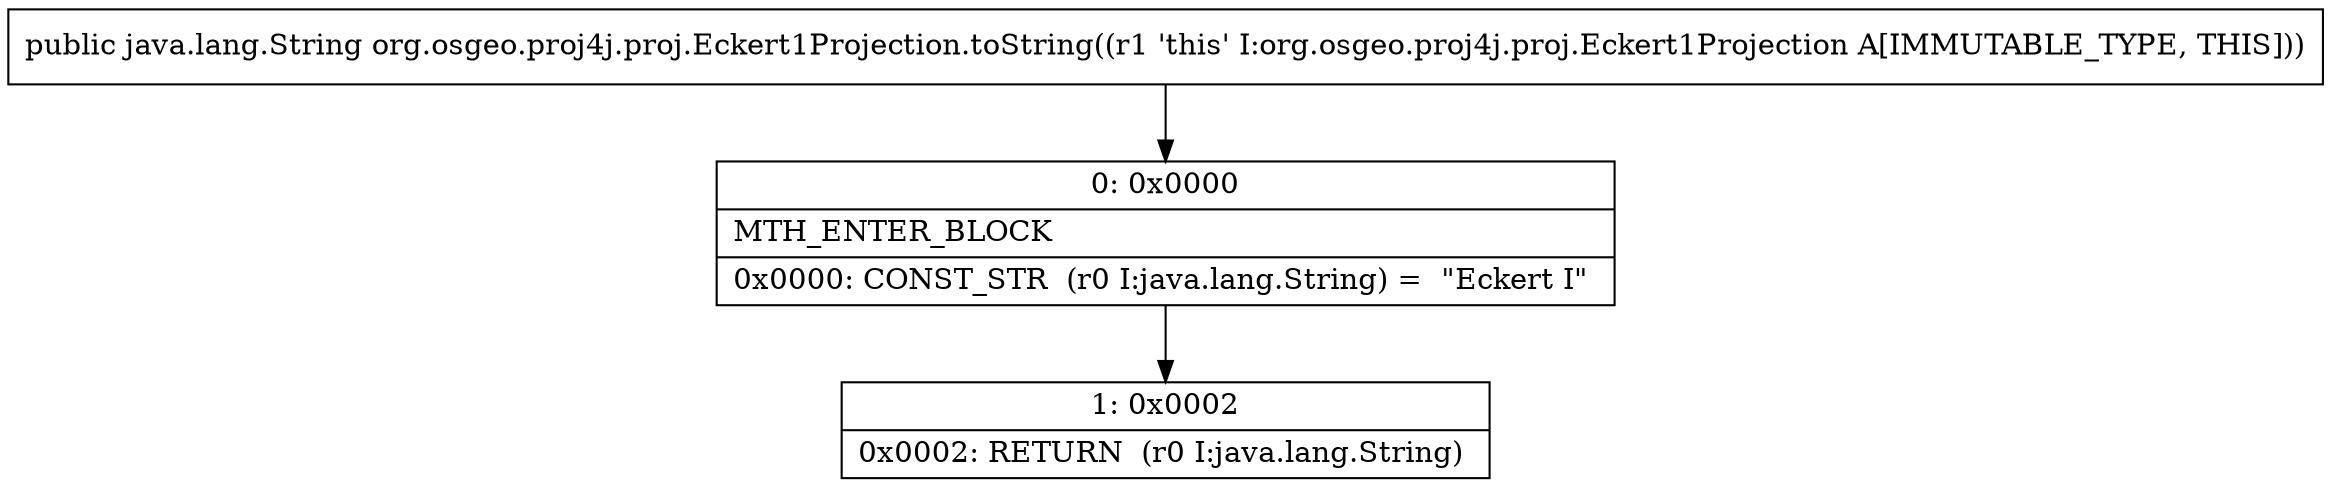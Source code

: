 digraph "CFG fororg.osgeo.proj4j.proj.Eckert1Projection.toString()Ljava\/lang\/String;" {
Node_0 [shape=record,label="{0\:\ 0x0000|MTH_ENTER_BLOCK\l|0x0000: CONST_STR  (r0 I:java.lang.String) =  \"Eckert I\" \l}"];
Node_1 [shape=record,label="{1\:\ 0x0002|0x0002: RETURN  (r0 I:java.lang.String) \l}"];
MethodNode[shape=record,label="{public java.lang.String org.osgeo.proj4j.proj.Eckert1Projection.toString((r1 'this' I:org.osgeo.proj4j.proj.Eckert1Projection A[IMMUTABLE_TYPE, THIS])) }"];
MethodNode -> Node_0;
Node_0 -> Node_1;
}


